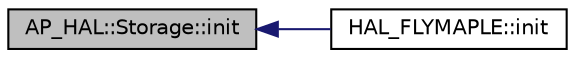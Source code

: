 digraph "AP_HAL::Storage::init"
{
 // INTERACTIVE_SVG=YES
  edge [fontname="Helvetica",fontsize="10",labelfontname="Helvetica",labelfontsize="10"];
  node [fontname="Helvetica",fontsize="10",shape=record];
  rankdir="LR";
  Node1 [label="AP_HAL::Storage::init",height=0.2,width=0.4,color="black", fillcolor="grey75", style="filled" fontcolor="black"];
  Node1 -> Node2 [dir="back",color="midnightblue",fontsize="10",style="solid",fontname="Helvetica"];
  Node2 [label="HAL_FLYMAPLE::init",height=0.2,width=0.4,color="black", fillcolor="white", style="filled",URL="$classHAL__FLYMAPLE.html#a2f1f5a4eb60873257c8e809e742576a6"];
}

